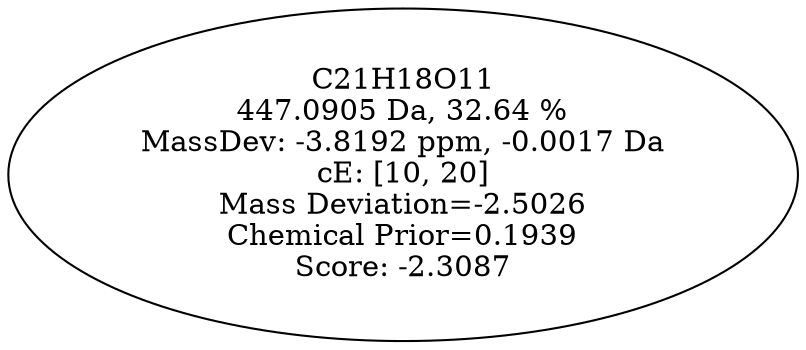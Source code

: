 strict digraph {
v1 [label="C21H18O11\n447.0905 Da, 32.64 %\nMassDev: -3.8192 ppm, -0.0017 Da\ncE: [10, 20]\nMass Deviation=-2.5026\nChemical Prior=0.1939\nScore: -2.3087"];
}